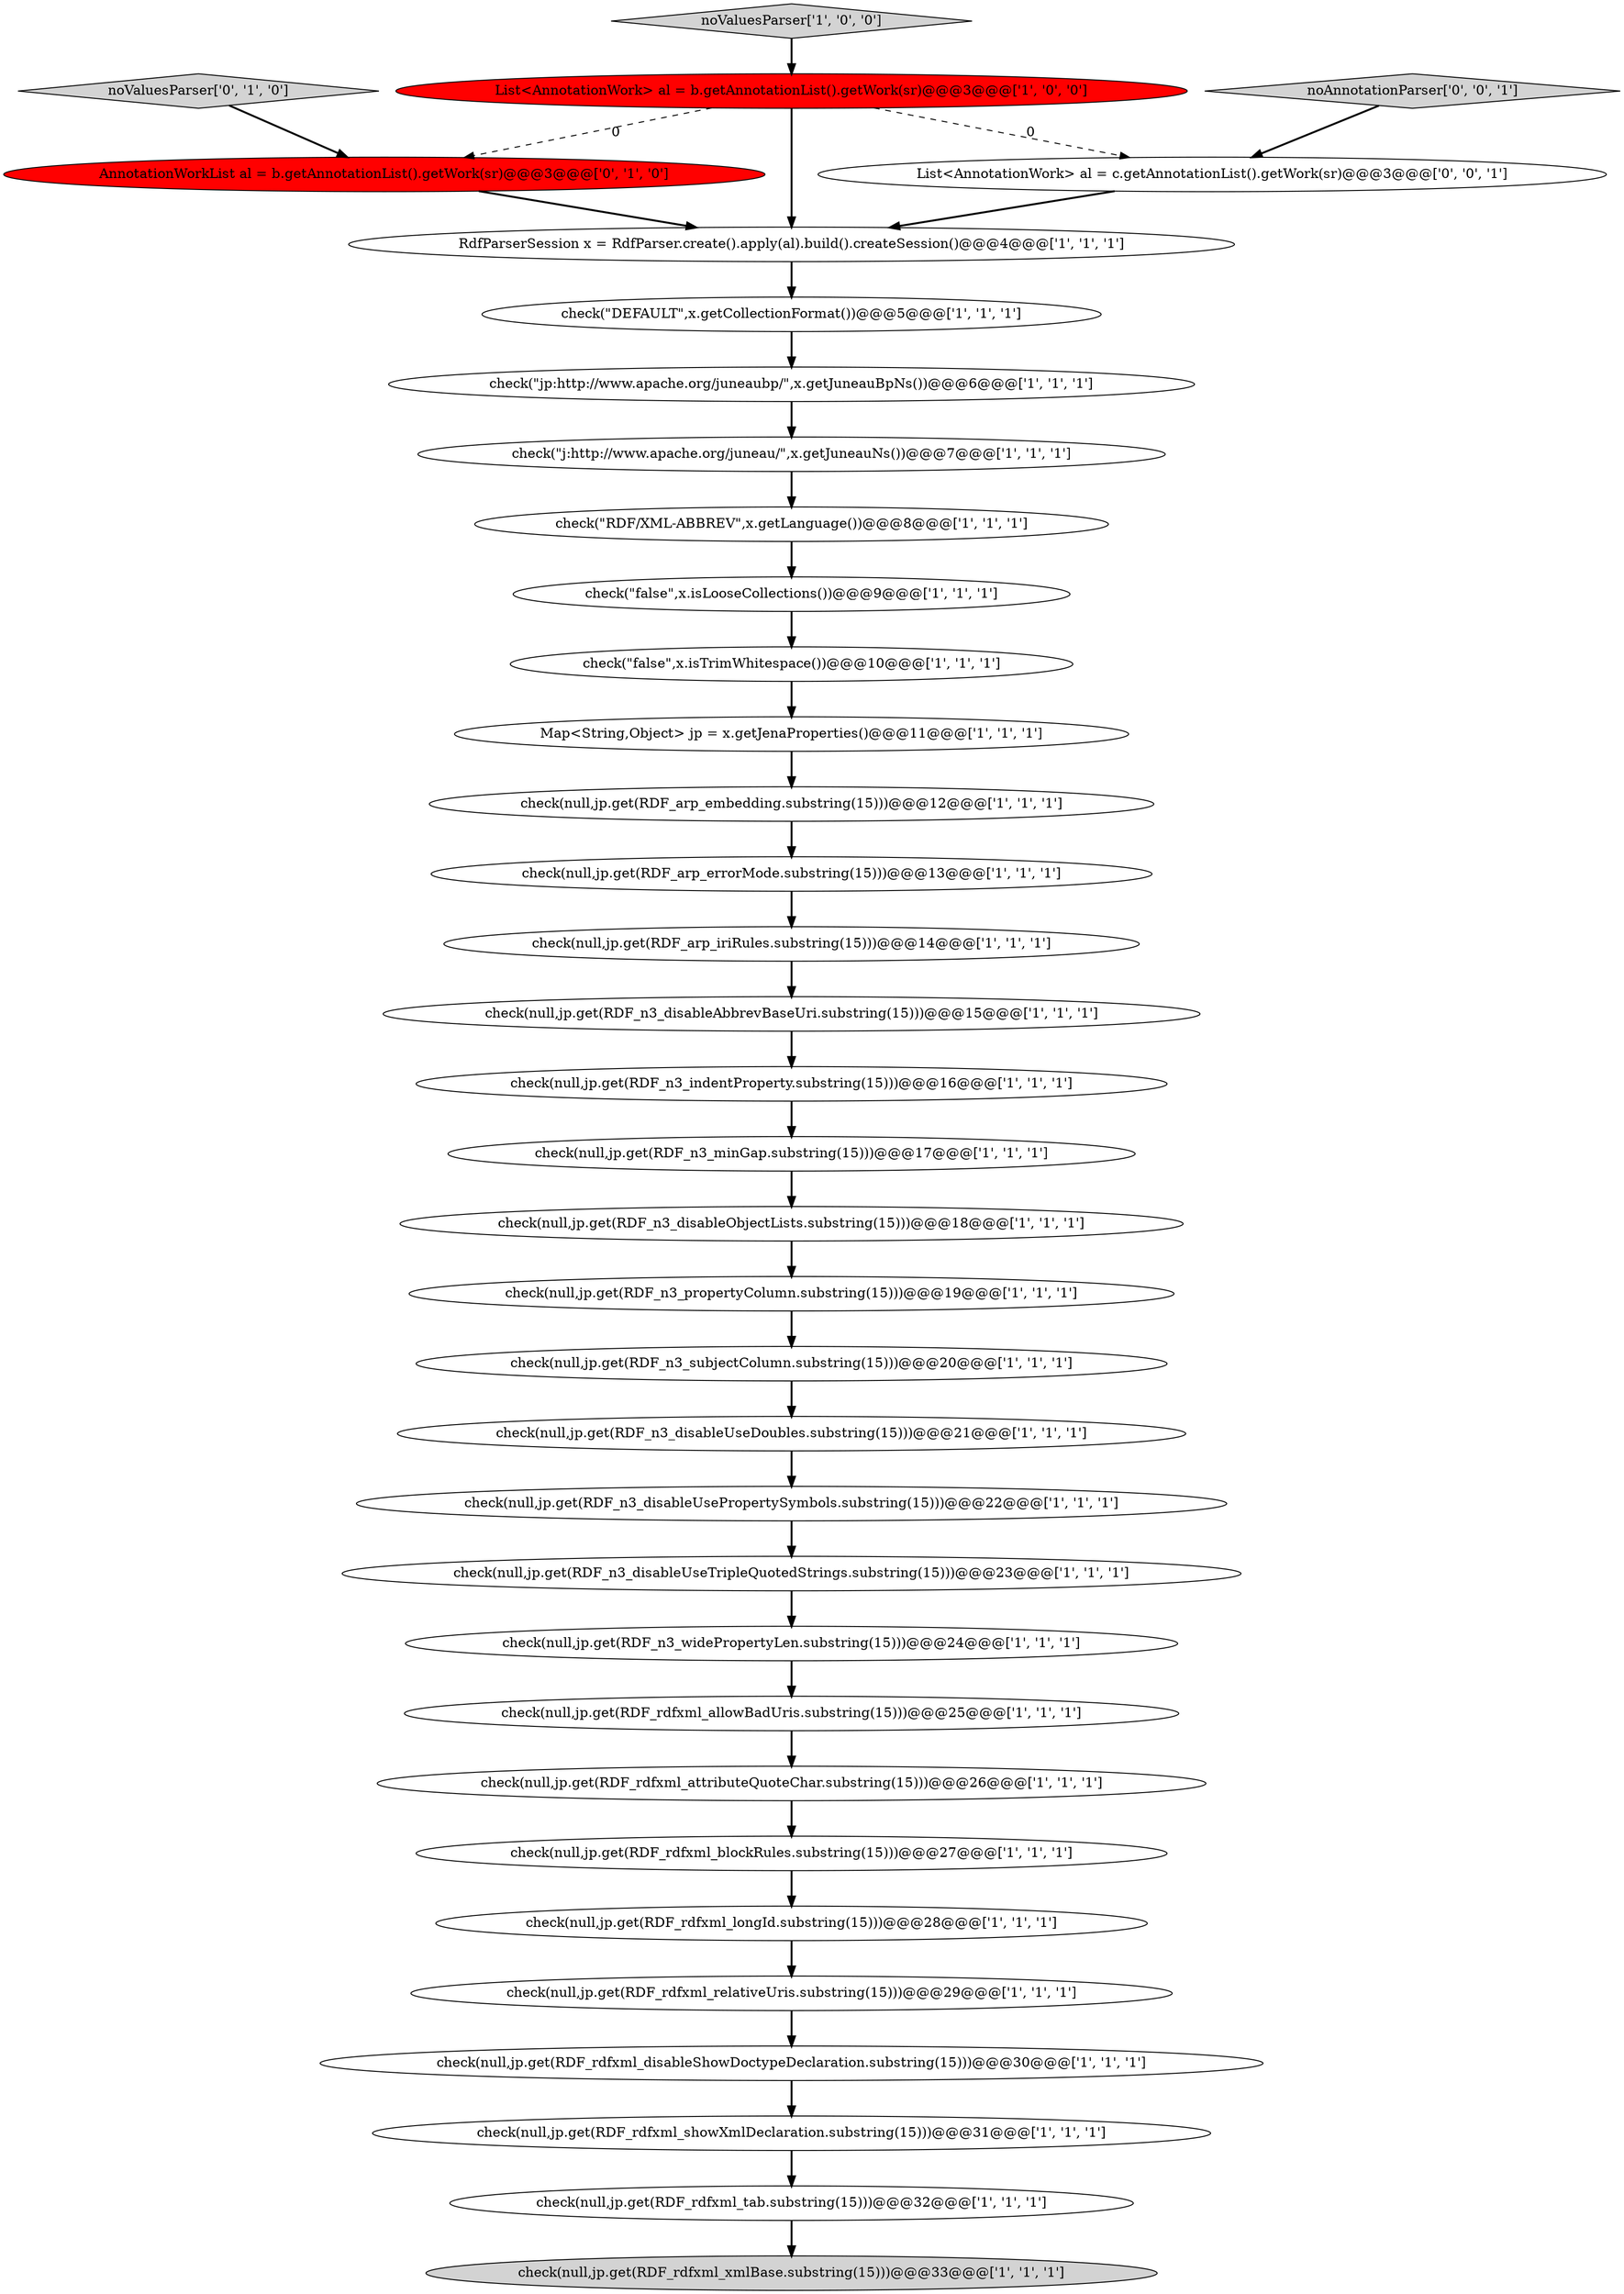 digraph {
28 [style = filled, label = "check(\"j:http://www.apache.org/juneau/\",x.getJuneauNs())@@@7@@@['1', '1', '1']", fillcolor = white, shape = ellipse image = "AAA0AAABBB1BBB"];
13 [style = filled, label = "check(null,jp.get(RDF_n3_subjectColumn.substring(15)))@@@20@@@['1', '1', '1']", fillcolor = white, shape = ellipse image = "AAA0AAABBB1BBB"];
16 [style = filled, label = "check(null,jp.get(RDF_rdfxml_tab.substring(15)))@@@32@@@['1', '1', '1']", fillcolor = white, shape = ellipse image = "AAA0AAABBB1BBB"];
26 [style = filled, label = "Map<String,Object> jp = x.getJenaProperties()@@@11@@@['1', '1', '1']", fillcolor = white, shape = ellipse image = "AAA0AAABBB1BBB"];
33 [style = filled, label = "noValuesParser['0', '1', '0']", fillcolor = lightgray, shape = diamond image = "AAA0AAABBB2BBB"];
34 [style = filled, label = "noAnnotationParser['0', '0', '1']", fillcolor = lightgray, shape = diamond image = "AAA0AAABBB3BBB"];
6 [style = filled, label = "check(\"false\",x.isLooseCollections())@@@9@@@['1', '1', '1']", fillcolor = white, shape = ellipse image = "AAA0AAABBB1BBB"];
19 [style = filled, label = "check(null,jp.get(RDF_rdfxml_disableShowDoctypeDeclaration.substring(15)))@@@30@@@['1', '1', '1']", fillcolor = white, shape = ellipse image = "AAA0AAABBB1BBB"];
8 [style = filled, label = "check(\"jp:http://www.apache.org/juneaubp/\",x.getJuneauBpNs())@@@6@@@['1', '1', '1']", fillcolor = white, shape = ellipse image = "AAA0AAABBB1BBB"];
32 [style = filled, label = "AnnotationWorkList al = b.getAnnotationList().getWork(sr)@@@3@@@['0', '1', '0']", fillcolor = red, shape = ellipse image = "AAA1AAABBB2BBB"];
2 [style = filled, label = "check(null,jp.get(RDF_n3_propertyColumn.substring(15)))@@@19@@@['1', '1', '1']", fillcolor = white, shape = ellipse image = "AAA0AAABBB1BBB"];
21 [style = filled, label = "check(null,jp.get(RDF_n3_disableAbbrevBaseUri.substring(15)))@@@15@@@['1', '1', '1']", fillcolor = white, shape = ellipse image = "AAA0AAABBB1BBB"];
23 [style = filled, label = "check(null,jp.get(RDF_n3_minGap.substring(15)))@@@17@@@['1', '1', '1']", fillcolor = white, shape = ellipse image = "AAA0AAABBB1BBB"];
11 [style = filled, label = "check(null,jp.get(RDF_rdfxml_showXmlDeclaration.substring(15)))@@@31@@@['1', '1', '1']", fillcolor = white, shape = ellipse image = "AAA0AAABBB1BBB"];
35 [style = filled, label = "List<AnnotationWork> al = c.getAnnotationList().getWork(sr)@@@3@@@['0', '0', '1']", fillcolor = white, shape = ellipse image = "AAA0AAABBB3BBB"];
10 [style = filled, label = "RdfParserSession x = RdfParser.create().apply(al).build().createSession()@@@4@@@['1', '1', '1']", fillcolor = white, shape = ellipse image = "AAA0AAABBB1BBB"];
1 [style = filled, label = "List<AnnotationWork> al = b.getAnnotationList().getWork(sr)@@@3@@@['1', '0', '0']", fillcolor = red, shape = ellipse image = "AAA1AAABBB1BBB"];
7 [style = filled, label = "noValuesParser['1', '0', '0']", fillcolor = lightgray, shape = diamond image = "AAA0AAABBB1BBB"];
25 [style = filled, label = "check(\"RDF/XML-ABBREV\",x.getLanguage())@@@8@@@['1', '1', '1']", fillcolor = white, shape = ellipse image = "AAA0AAABBB1BBB"];
30 [style = filled, label = "check(null,jp.get(RDF_n3_disableUsePropertySymbols.substring(15)))@@@22@@@['1', '1', '1']", fillcolor = white, shape = ellipse image = "AAA0AAABBB1BBB"];
18 [style = filled, label = "check(null,jp.get(RDF_n3_disableObjectLists.substring(15)))@@@18@@@['1', '1', '1']", fillcolor = white, shape = ellipse image = "AAA0AAABBB1BBB"];
0 [style = filled, label = "check(null,jp.get(RDF_rdfxml_allowBadUris.substring(15)))@@@25@@@['1', '1', '1']", fillcolor = white, shape = ellipse image = "AAA0AAABBB1BBB"];
9 [style = filled, label = "check(null,jp.get(RDF_n3_indentProperty.substring(15)))@@@16@@@['1', '1', '1']", fillcolor = white, shape = ellipse image = "AAA0AAABBB1BBB"];
31 [style = filled, label = "check(\"false\",x.isTrimWhitespace())@@@10@@@['1', '1', '1']", fillcolor = white, shape = ellipse image = "AAA0AAABBB1BBB"];
4 [style = filled, label = "check(null,jp.get(RDF_rdfxml_xmlBase.substring(15)))@@@33@@@['1', '1', '1']", fillcolor = lightgray, shape = ellipse image = "AAA0AAABBB1BBB"];
27 [style = filled, label = "check(null,jp.get(RDF_n3_disableUseTripleQuotedStrings.substring(15)))@@@23@@@['1', '1', '1']", fillcolor = white, shape = ellipse image = "AAA0AAABBB1BBB"];
20 [style = filled, label = "check(\"DEFAULT\",x.getCollectionFormat())@@@5@@@['1', '1', '1']", fillcolor = white, shape = ellipse image = "AAA0AAABBB1BBB"];
15 [style = filled, label = "check(null,jp.get(RDF_rdfxml_attributeQuoteChar.substring(15)))@@@26@@@['1', '1', '1']", fillcolor = white, shape = ellipse image = "AAA0AAABBB1BBB"];
12 [style = filled, label = "check(null,jp.get(RDF_arp_embedding.substring(15)))@@@12@@@['1', '1', '1']", fillcolor = white, shape = ellipse image = "AAA0AAABBB1BBB"];
24 [style = filled, label = "check(null,jp.get(RDF_arp_errorMode.substring(15)))@@@13@@@['1', '1', '1']", fillcolor = white, shape = ellipse image = "AAA0AAABBB1BBB"];
14 [style = filled, label = "check(null,jp.get(RDF_n3_widePropertyLen.substring(15)))@@@24@@@['1', '1', '1']", fillcolor = white, shape = ellipse image = "AAA0AAABBB1BBB"];
22 [style = filled, label = "check(null,jp.get(RDF_rdfxml_blockRules.substring(15)))@@@27@@@['1', '1', '1']", fillcolor = white, shape = ellipse image = "AAA0AAABBB1BBB"];
17 [style = filled, label = "check(null,jp.get(RDF_rdfxml_relativeUris.substring(15)))@@@29@@@['1', '1', '1']", fillcolor = white, shape = ellipse image = "AAA0AAABBB1BBB"];
29 [style = filled, label = "check(null,jp.get(RDF_arp_iriRules.substring(15)))@@@14@@@['1', '1', '1']", fillcolor = white, shape = ellipse image = "AAA0AAABBB1BBB"];
3 [style = filled, label = "check(null,jp.get(RDF_n3_disableUseDoubles.substring(15)))@@@21@@@['1', '1', '1']", fillcolor = white, shape = ellipse image = "AAA0AAABBB1BBB"];
5 [style = filled, label = "check(null,jp.get(RDF_rdfxml_longId.substring(15)))@@@28@@@['1', '1', '1']", fillcolor = white, shape = ellipse image = "AAA0AAABBB1BBB"];
11->16 [style = bold, label=""];
8->28 [style = bold, label=""];
10->20 [style = bold, label=""];
7->1 [style = bold, label=""];
1->35 [style = dashed, label="0"];
27->14 [style = bold, label=""];
30->27 [style = bold, label=""];
19->11 [style = bold, label=""];
24->29 [style = bold, label=""];
12->24 [style = bold, label=""];
18->2 [style = bold, label=""];
25->6 [style = bold, label=""];
1->32 [style = dashed, label="0"];
5->17 [style = bold, label=""];
22->5 [style = bold, label=""];
17->19 [style = bold, label=""];
29->21 [style = bold, label=""];
0->15 [style = bold, label=""];
32->10 [style = bold, label=""];
15->22 [style = bold, label=""];
2->13 [style = bold, label=""];
9->23 [style = bold, label=""];
31->26 [style = bold, label=""];
26->12 [style = bold, label=""];
20->8 [style = bold, label=""];
21->9 [style = bold, label=""];
6->31 [style = bold, label=""];
13->3 [style = bold, label=""];
14->0 [style = bold, label=""];
28->25 [style = bold, label=""];
33->32 [style = bold, label=""];
35->10 [style = bold, label=""];
34->35 [style = bold, label=""];
16->4 [style = bold, label=""];
1->10 [style = bold, label=""];
3->30 [style = bold, label=""];
23->18 [style = bold, label=""];
}
